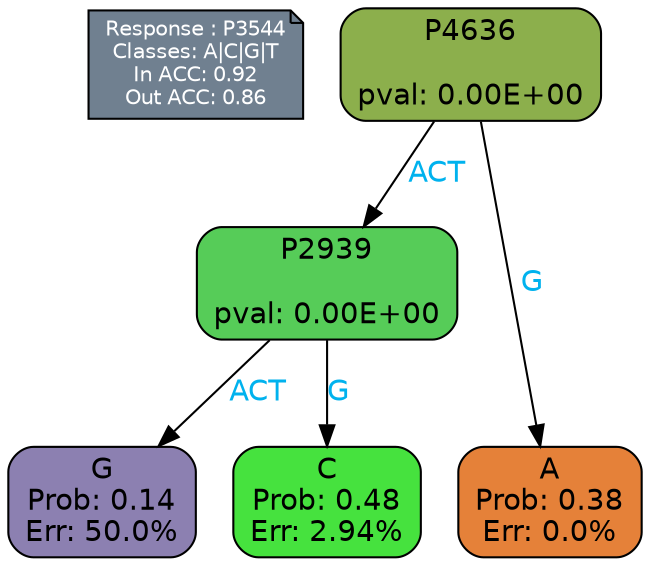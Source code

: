 digraph Tree {
node [shape=box, style="filled, rounded", color="black", fontname=helvetica] ;
graph [ranksep=equally, splines=polylines, bgcolor=transparent, dpi=600] ;
edge [fontname=helvetica] ;
LEGEND [label="Response : P3544
Classes: A|C|G|T
In ACC: 0.92
Out ACC: 0.86
",shape=note,align=left,style=filled,fillcolor="slategray",fontcolor="white",fontsize=10];1 [label="P4636

pval: 0.00E+00", fillcolor="#8caf4c"] ;
2 [label="P2939

pval: 0.00E+00", fillcolor="#56cc58"] ;
3 [label="G
Prob: 0.14
Err: 50.0%", fillcolor="#8c80b1"] ;
4 [label="C
Prob: 0.48
Err: 2.94%", fillcolor="#46e23e"] ;
5 [label="A
Prob: 0.38
Err: 0.0%", fillcolor="#e58139"] ;
1 -> 2 [label="ACT",fontcolor=deepskyblue2] ;
1 -> 5 [label="G",fontcolor=deepskyblue2] ;
2 -> 3 [label="ACT",fontcolor=deepskyblue2] ;
2 -> 4 [label="G",fontcolor=deepskyblue2] ;
{rank = same; 3;4;5;}{rank = same; LEGEND;1;}}